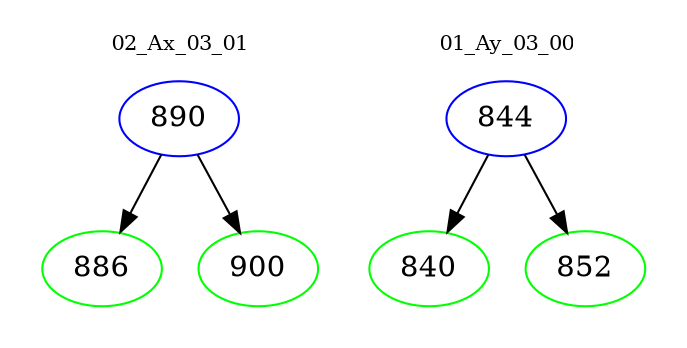 digraph{
subgraph cluster_0 {
color = white
label = "02_Ax_03_01";
fontsize=10;
T0_890 [label="890", color="blue"]
T0_890 -> T0_886 [color="black"]
T0_886 [label="886", color="green"]
T0_890 -> T0_900 [color="black"]
T0_900 [label="900", color="green"]
}
subgraph cluster_1 {
color = white
label = "01_Ay_03_00";
fontsize=10;
T1_844 [label="844", color="blue"]
T1_844 -> T1_840 [color="black"]
T1_840 [label="840", color="green"]
T1_844 -> T1_852 [color="black"]
T1_852 [label="852", color="green"]
}
}
